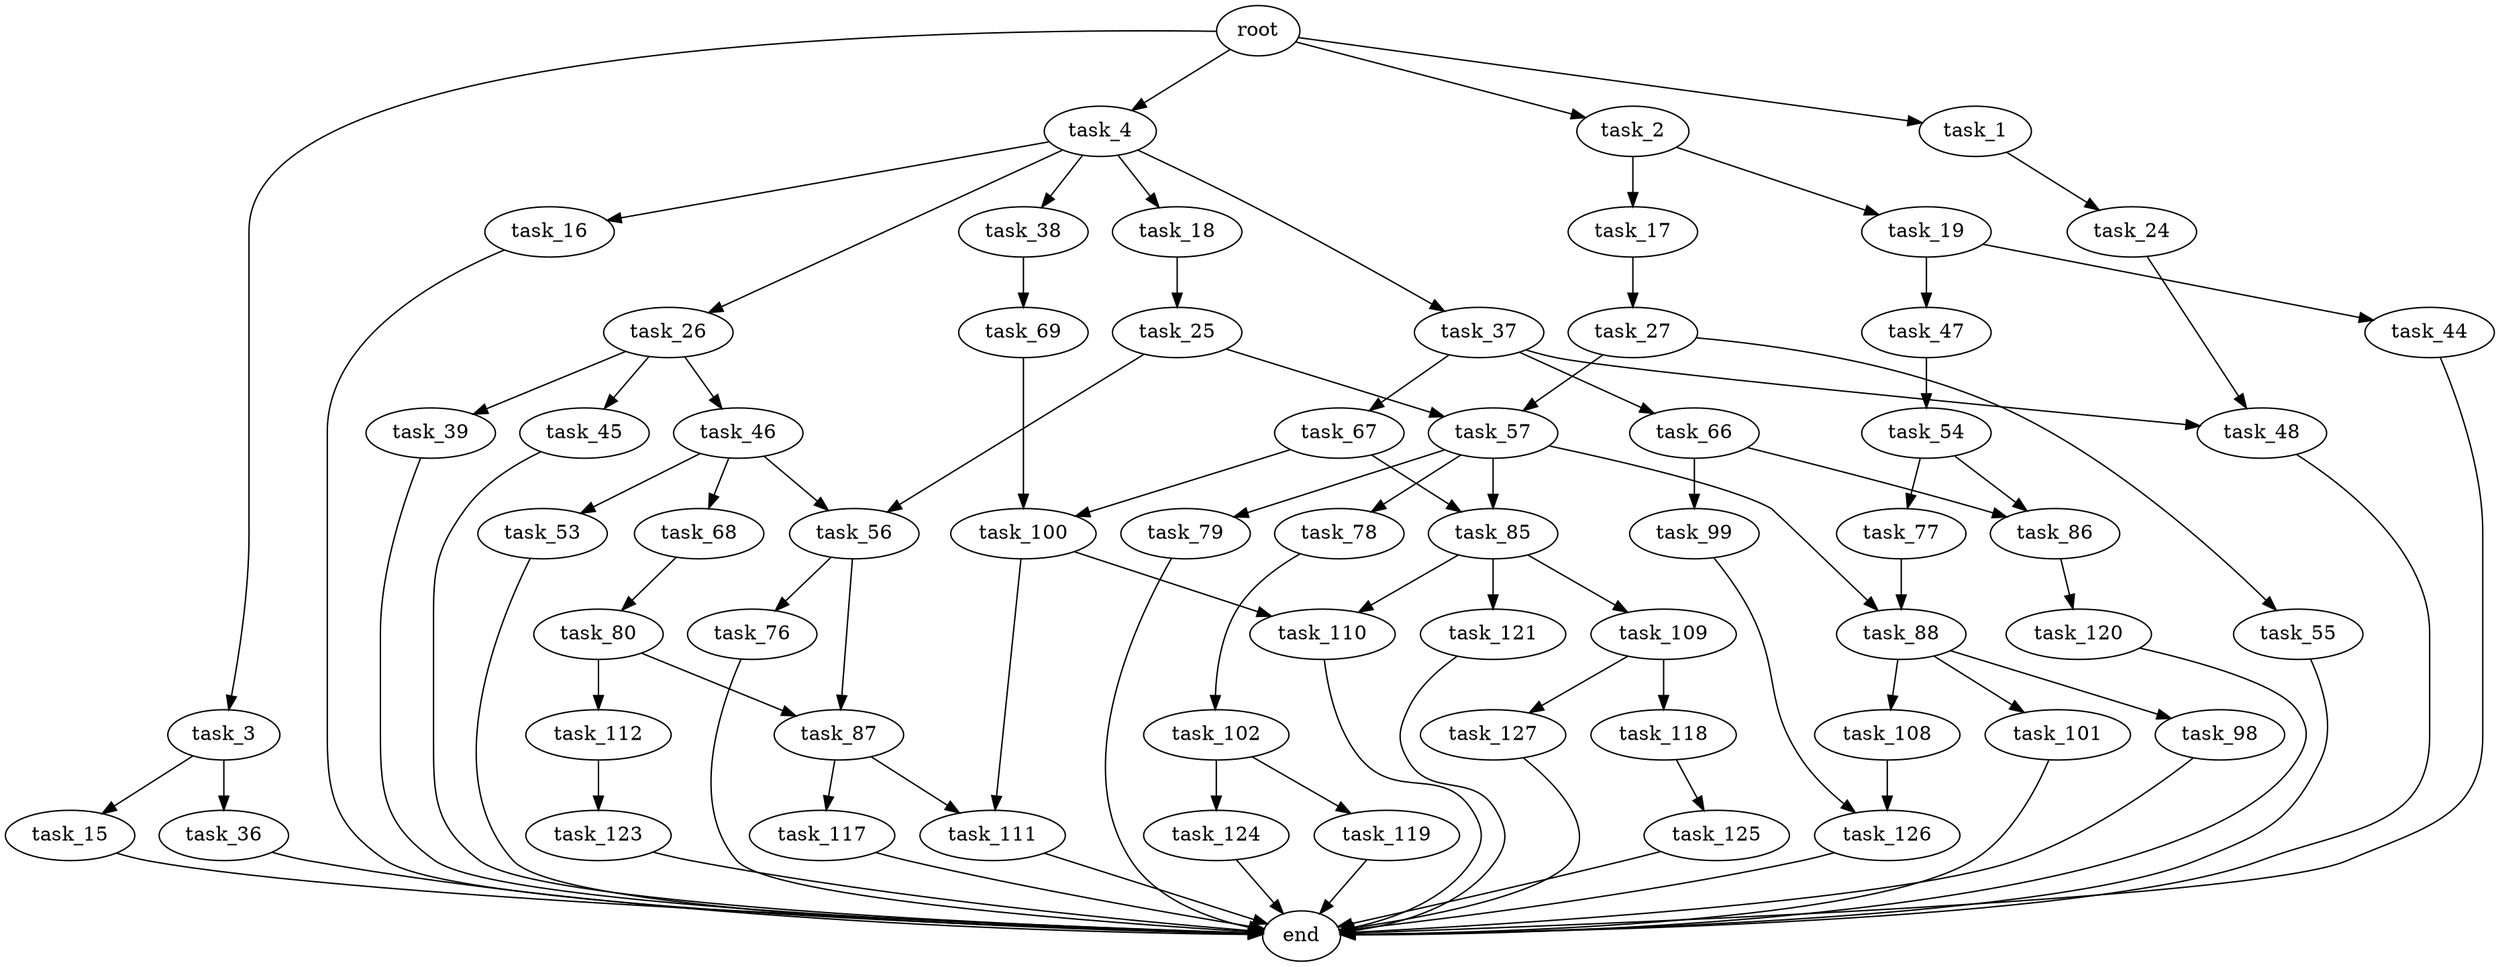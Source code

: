 digraph G {
  root [size="0.000000"];
  task_1 [size="11294073231.000000"];
  task_2 [size="617227389745.000000"];
  task_3 [size="38062026452.000000"];
  task_4 [size="16978878949.000000"];
  task_15 [size="549755813888.000000"];
  task_16 [size="20309101014.000000"];
  task_17 [size="549755813888.000000"];
  task_18 [size="6480263348.000000"];
  task_19 [size="549755813888.000000"];
  task_24 [size="28991029248.000000"];
  task_25 [size="1073741824000.000000"];
  task_26 [size="1259048538859.000000"];
  task_27 [size="517702849657.000000"];
  task_36 [size="31845370140.000000"];
  task_37 [size="782757789696.000000"];
  task_38 [size="3266776701.000000"];
  task_39 [size="378429365537.000000"];
  task_44 [size="28991029248.000000"];
  task_45 [size="41411350302.000000"];
  task_46 [size="28991029248.000000"];
  task_47 [size="67684276350.000000"];
  task_48 [size="782757789696.000000"];
  task_53 [size="68719476736.000000"];
  task_54 [size="2501058027.000000"];
  task_55 [size="9705511569.000000"];
  task_56 [size="593803351462.000000"];
  task_57 [size="98146236130.000000"];
  task_66 [size="231928233984.000000"];
  task_67 [size="783537238481.000000"];
  task_68 [size="5268633779.000000"];
  task_69 [size="571705405511.000000"];
  task_76 [size="28991029248.000000"];
  task_77 [size="2240932574.000000"];
  task_78 [size="9534702351.000000"];
  task_79 [size="782757789696.000000"];
  task_80 [size="68719476736.000000"];
  task_85 [size="622164855254.000000"];
  task_86 [size="549755813888.000000"];
  task_87 [size="8589934592.000000"];
  task_88 [size="31794982212.000000"];
  task_98 [size="299914107747.000000"];
  task_99 [size="549755813888.000000"];
  task_100 [size="22859967732.000000"];
  task_101 [size="782757789696.000000"];
  task_102 [size="44505987748.000000"];
  task_108 [size="39547086487.000000"];
  task_109 [size="105852282225.000000"];
  task_110 [size="549755813888.000000"];
  task_111 [size="231928233984.000000"];
  task_112 [size="28991029248.000000"];
  task_117 [size="808387842800.000000"];
  task_118 [size="368293445632.000000"];
  task_119 [size="14605045322.000000"];
  task_120 [size="368293445632.000000"];
  task_121 [size="1073741824000.000000"];
  task_123 [size="1073741824000.000000"];
  task_124 [size="17969907253.000000"];
  task_125 [size="44807502854.000000"];
  task_126 [size="68719476736.000000"];
  task_127 [size="368293445632.000000"];
  end [size="0.000000"];

  root -> task_1 [size="1.000000"];
  root -> task_2 [size="1.000000"];
  root -> task_3 [size="1.000000"];
  root -> task_4 [size="1.000000"];
  task_1 -> task_24 [size="301989888.000000"];
  task_2 -> task_17 [size="411041792.000000"];
  task_2 -> task_19 [size="411041792.000000"];
  task_3 -> task_15 [size="838860800.000000"];
  task_3 -> task_36 [size="838860800.000000"];
  task_4 -> task_16 [size="838860800.000000"];
  task_4 -> task_18 [size="838860800.000000"];
  task_4 -> task_26 [size="838860800.000000"];
  task_4 -> task_37 [size="838860800.000000"];
  task_4 -> task_38 [size="838860800.000000"];
  task_15 -> end [size="1.000000"];
  task_16 -> end [size="1.000000"];
  task_17 -> task_27 [size="536870912.000000"];
  task_18 -> task_25 [size="209715200.000000"];
  task_19 -> task_44 [size="536870912.000000"];
  task_19 -> task_47 [size="536870912.000000"];
  task_24 -> task_48 [size="75497472.000000"];
  task_25 -> task_56 [size="838860800.000000"];
  task_25 -> task_57 [size="838860800.000000"];
  task_26 -> task_39 [size="838860800.000000"];
  task_26 -> task_45 [size="838860800.000000"];
  task_26 -> task_46 [size="838860800.000000"];
  task_27 -> task_55 [size="679477248.000000"];
  task_27 -> task_57 [size="679477248.000000"];
  task_36 -> end [size="1.000000"];
  task_37 -> task_48 [size="679477248.000000"];
  task_37 -> task_66 [size="679477248.000000"];
  task_37 -> task_67 [size="679477248.000000"];
  task_38 -> task_69 [size="134217728.000000"];
  task_39 -> end [size="1.000000"];
  task_44 -> end [size="1.000000"];
  task_45 -> end [size="1.000000"];
  task_46 -> task_53 [size="75497472.000000"];
  task_46 -> task_56 [size="75497472.000000"];
  task_46 -> task_68 [size="75497472.000000"];
  task_47 -> task_54 [size="301989888.000000"];
  task_48 -> end [size="1.000000"];
  task_53 -> end [size="1.000000"];
  task_54 -> task_77 [size="75497472.000000"];
  task_54 -> task_86 [size="75497472.000000"];
  task_55 -> end [size="1.000000"];
  task_56 -> task_76 [size="536870912.000000"];
  task_56 -> task_87 [size="536870912.000000"];
  task_57 -> task_78 [size="301989888.000000"];
  task_57 -> task_79 [size="301989888.000000"];
  task_57 -> task_85 [size="301989888.000000"];
  task_57 -> task_88 [size="301989888.000000"];
  task_66 -> task_86 [size="301989888.000000"];
  task_66 -> task_99 [size="301989888.000000"];
  task_67 -> task_85 [size="838860800.000000"];
  task_67 -> task_100 [size="838860800.000000"];
  task_68 -> task_80 [size="411041792.000000"];
  task_69 -> task_100 [size="411041792.000000"];
  task_76 -> end [size="1.000000"];
  task_77 -> task_88 [size="75497472.000000"];
  task_78 -> task_102 [size="301989888.000000"];
  task_79 -> end [size="1.000000"];
  task_80 -> task_87 [size="134217728.000000"];
  task_80 -> task_112 [size="134217728.000000"];
  task_85 -> task_109 [size="838860800.000000"];
  task_85 -> task_110 [size="838860800.000000"];
  task_85 -> task_121 [size="838860800.000000"];
  task_86 -> task_120 [size="536870912.000000"];
  task_87 -> task_111 [size="33554432.000000"];
  task_87 -> task_117 [size="33554432.000000"];
  task_88 -> task_98 [size="536870912.000000"];
  task_88 -> task_101 [size="536870912.000000"];
  task_88 -> task_108 [size="536870912.000000"];
  task_98 -> end [size="1.000000"];
  task_99 -> task_126 [size="536870912.000000"];
  task_100 -> task_110 [size="411041792.000000"];
  task_100 -> task_111 [size="411041792.000000"];
  task_101 -> end [size="1.000000"];
  task_102 -> task_119 [size="75497472.000000"];
  task_102 -> task_124 [size="75497472.000000"];
  task_108 -> task_126 [size="679477248.000000"];
  task_109 -> task_118 [size="134217728.000000"];
  task_109 -> task_127 [size="134217728.000000"];
  task_110 -> end [size="1.000000"];
  task_111 -> end [size="1.000000"];
  task_112 -> task_123 [size="75497472.000000"];
  task_117 -> end [size="1.000000"];
  task_118 -> task_125 [size="411041792.000000"];
  task_119 -> end [size="1.000000"];
  task_120 -> end [size="1.000000"];
  task_121 -> end [size="1.000000"];
  task_123 -> end [size="1.000000"];
  task_124 -> end [size="1.000000"];
  task_125 -> end [size="1.000000"];
  task_126 -> end [size="1.000000"];
  task_127 -> end [size="1.000000"];
}
